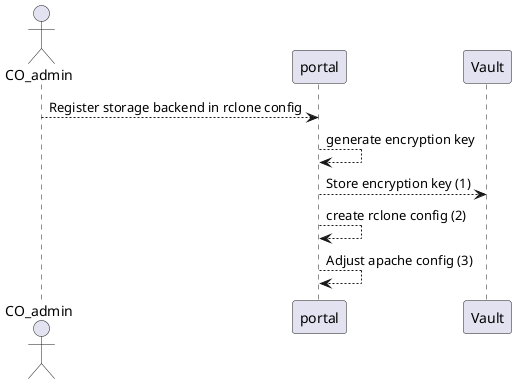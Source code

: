 
@startuml
actor CO_admin
CO_admin --> portal: Register storage backend in rclone config
portal --> portal: generate encryption key
portal --> Vault: Store encryption key (1)
portal --> portal: create rclone config (2)
portal --> portal: Adjust apache config (3)
@enduml